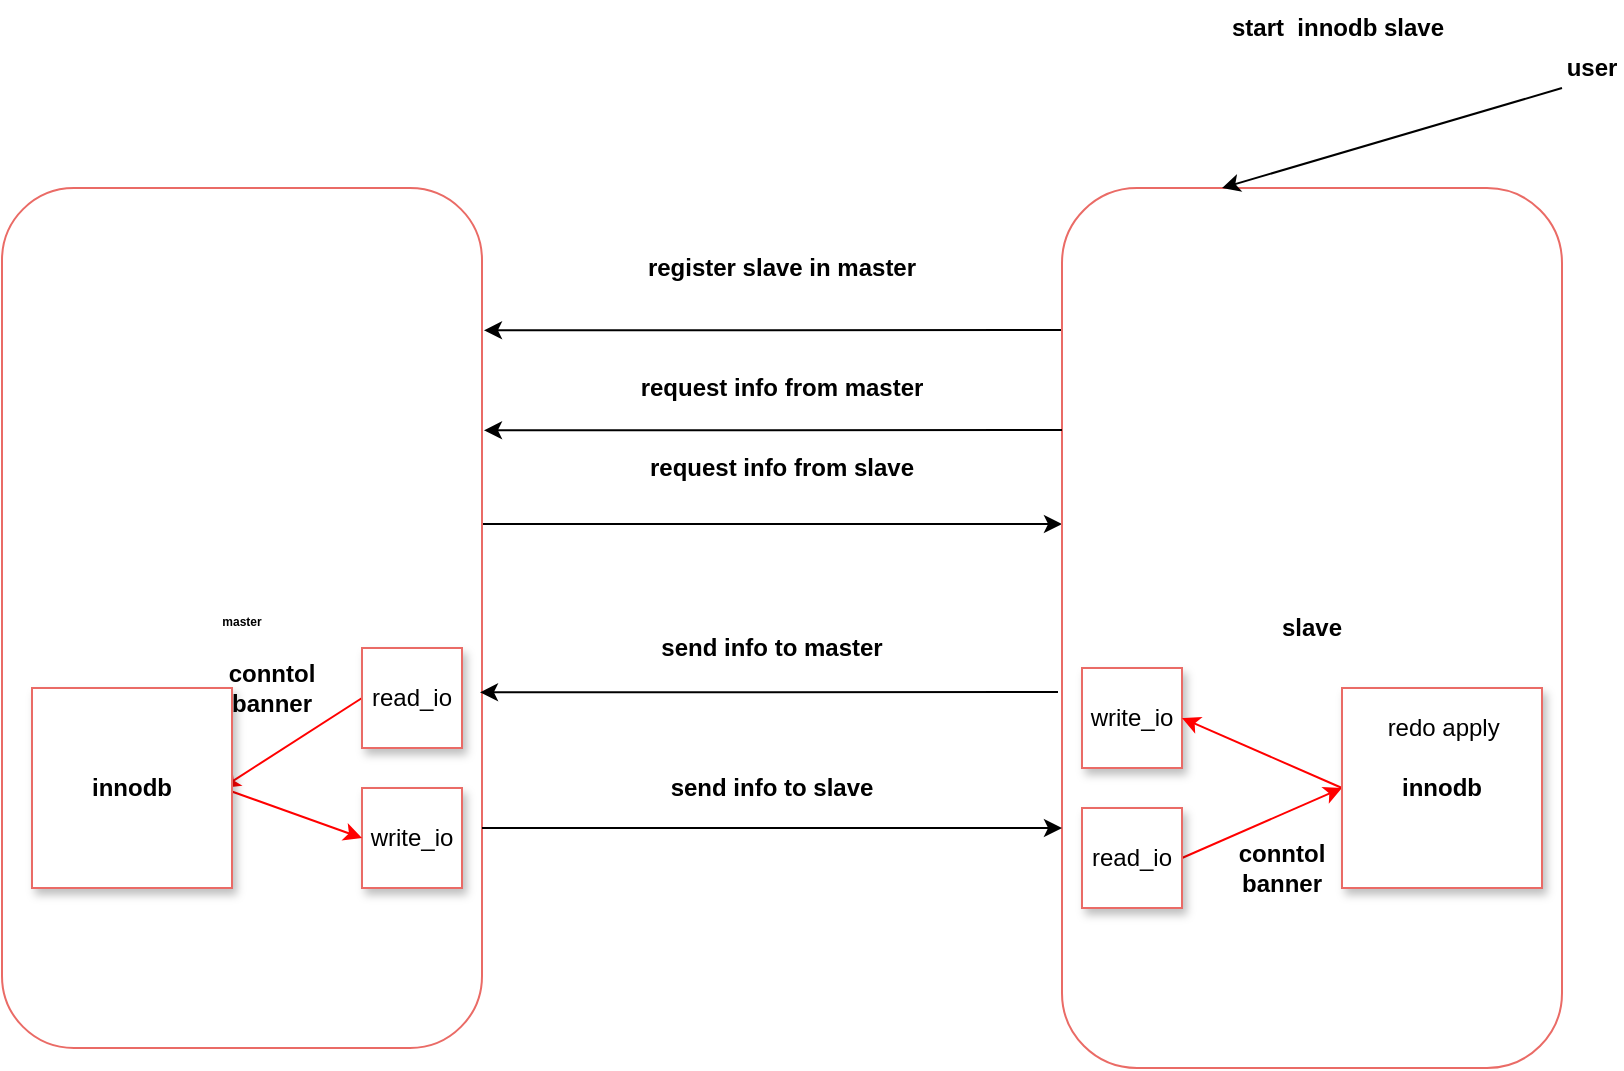<mxfile version="14.2.6" type="github">
  <diagram id="D6VwYkbPqEPIQRJvLvpo" name="Page-1">
    <mxGraphModel dx="2489" dy="804" grid="1" gridSize="10" guides="1" tooltips="1" connect="1" arrows="1" fold="1" page="1" pageScale="1" pageWidth="827" pageHeight="1169" math="0" shadow="0">
      <root>
        <mxCell id="0" />
        <mxCell id="1" parent="0" />
        <mxCell id="2NI7VfmTNH_zAXMl5-c3-15" style="edgeStyle=none;rounded=0;orthogonalLoop=1;jettySize=auto;html=1;exitX=1;exitY=0.5;exitDx=0;exitDy=0;entryX=0;entryY=0.5;entryDx=0;entryDy=0;" edge="1" parent="1">
          <mxGeometry relative="1" as="geometry">
            <mxPoint x="150" y="328" as="sourcePoint" />
            <mxPoint x="440" y="328" as="targetPoint" />
          </mxGeometry>
        </mxCell>
        <mxCell id="2NI7VfmTNH_zAXMl5-c3-3" value="&lt;b&gt;&lt;font style=&quot;font-size: 6px&quot;&gt;master&lt;/font&gt;&lt;/b&gt;" style="rounded=1;whiteSpace=wrap;html=1;strokeColor=#EA6B66;" vertex="1" parent="1">
          <mxGeometry x="-90" y="160" width="240" height="430" as="geometry" />
        </mxCell>
        <mxCell id="2NI7VfmTNH_zAXMl5-c3-10" style="edgeStyle=none;rounded=0;orthogonalLoop=1;jettySize=auto;html=1;exitX=0;exitY=0.5;exitDx=0;exitDy=0;entryX=1.014;entryY=0.332;entryDx=0;entryDy=0;entryPerimeter=0;" edge="1" parent="1">
          <mxGeometry relative="1" as="geometry">
            <mxPoint x="150.98" y="231.16" as="targetPoint" />
            <mxPoint x="440" y="231" as="sourcePoint" />
          </mxGeometry>
        </mxCell>
        <mxCell id="2NI7VfmTNH_zAXMl5-c3-4" value="&lt;b&gt;slave&lt;/b&gt;" style="rounded=1;whiteSpace=wrap;html=1;strokeColor=#EA6B66;" vertex="1" parent="1">
          <mxGeometry x="440" y="160" width="250" height="440" as="geometry" />
        </mxCell>
        <mxCell id="2NI7VfmTNH_zAXMl5-c3-8" style="edgeStyle=none;rounded=0;orthogonalLoop=1;jettySize=auto;html=1;exitX=0;exitY=1;exitDx=0;exitDy=0;" edge="1" parent="1" source="2NI7VfmTNH_zAXMl5-c3-5">
          <mxGeometry relative="1" as="geometry">
            <mxPoint x="520" y="160" as="targetPoint" />
          </mxGeometry>
        </mxCell>
        <mxCell id="2NI7VfmTNH_zAXMl5-c3-5" value="&lt;b&gt;user&lt;/b&gt;" style="text;html=1;strokeColor=none;fillColor=none;align=center;verticalAlign=middle;whiteSpace=wrap;rounded=0;" vertex="1" parent="1">
          <mxGeometry x="690" y="90" width="30" height="20" as="geometry" />
        </mxCell>
        <mxCell id="2NI7VfmTNH_zAXMl5-c3-9" value="&lt;b&gt;start&amp;nbsp; innodb slave&lt;/b&gt;" style="text;html=1;strokeColor=none;fillColor=none;align=center;verticalAlign=middle;whiteSpace=wrap;rounded=0;shadow=1;" vertex="1" parent="1">
          <mxGeometry x="510" y="70" width="136" height="20" as="geometry" />
        </mxCell>
        <mxCell id="2NI7VfmTNH_zAXMl5-c3-11" value="&lt;b&gt;register slave in master&lt;/b&gt;" style="text;html=1;strokeColor=none;fillColor=none;align=center;verticalAlign=middle;whiteSpace=wrap;rounded=0;shadow=1;" vertex="1" parent="1">
          <mxGeometry x="230" y="190" width="140" height="20" as="geometry" />
        </mxCell>
        <mxCell id="2NI7VfmTNH_zAXMl5-c3-12" style="edgeStyle=none;rounded=0;orthogonalLoop=1;jettySize=auto;html=1;exitX=0;exitY=0.5;exitDx=0;exitDy=0;entryX=1.014;entryY=0.332;entryDx=0;entryDy=0;entryPerimeter=0;" edge="1" parent="1">
          <mxGeometry relative="1" as="geometry">
            <mxPoint x="150.98" y="281.16" as="targetPoint" />
            <mxPoint x="440" y="281" as="sourcePoint" />
          </mxGeometry>
        </mxCell>
        <mxCell id="2NI7VfmTNH_zAXMl5-c3-13" value="&lt;b&gt;request info from master&lt;/b&gt;" style="text;html=1;strokeColor=none;fillColor=none;align=center;verticalAlign=middle;whiteSpace=wrap;rounded=0;shadow=1;" vertex="1" parent="1">
          <mxGeometry x="215" y="250" width="170" height="20" as="geometry" />
        </mxCell>
        <mxCell id="2NI7VfmTNH_zAXMl5-c3-16" value="&lt;b&gt;request info from slave&lt;/b&gt;" style="text;html=1;strokeColor=none;fillColor=none;align=center;verticalAlign=middle;whiteSpace=wrap;rounded=0;shadow=1;" vertex="1" parent="1">
          <mxGeometry x="215" y="290" width="170" height="20" as="geometry" />
        </mxCell>
        <mxCell id="2NI7VfmTNH_zAXMl5-c3-30" style="edgeStyle=none;rounded=0;orthogonalLoop=1;jettySize=auto;html=1;exitX=0;exitY=0.5;exitDx=0;exitDy=0;entryX=1;entryY=0.5;entryDx=0;entryDy=0;strokeColor=#FF0000;" edge="1" parent="1" source="2NI7VfmTNH_zAXMl5-c3-17">
          <mxGeometry relative="1" as="geometry">
            <mxPoint x="20" y="460" as="targetPoint" />
          </mxGeometry>
        </mxCell>
        <mxCell id="2NI7VfmTNH_zAXMl5-c3-17" value="read_io" style="whiteSpace=wrap;html=1;aspect=fixed;shadow=1;strokeColor=#EA6B66;" vertex="1" parent="1">
          <mxGeometry x="90" y="390" width="50" height="50" as="geometry" />
        </mxCell>
        <mxCell id="2NI7VfmTNH_zAXMl5-c3-18" value="write_io" style="whiteSpace=wrap;html=1;aspect=fixed;shadow=1;strokeColor=#EA6B66;" vertex="1" parent="1">
          <mxGeometry x="90" y="460" width="50" height="50" as="geometry" />
        </mxCell>
        <mxCell id="2NI7VfmTNH_zAXMl5-c3-34" style="edgeStyle=none;rounded=0;orthogonalLoop=1;jettySize=auto;html=1;exitX=1;exitY=0.5;exitDx=0;exitDy=0;entryX=0;entryY=0.5;entryDx=0;entryDy=0;strokeColor=#FF0000;" edge="1" parent="1" source="2NI7VfmTNH_zAXMl5-c3-19" target="2NI7VfmTNH_zAXMl5-c3-32">
          <mxGeometry relative="1" as="geometry" />
        </mxCell>
        <mxCell id="2NI7VfmTNH_zAXMl5-c3-19" value="read_io" style="whiteSpace=wrap;html=1;aspect=fixed;shadow=1;strokeColor=#EA6B66;" vertex="1" parent="1">
          <mxGeometry x="450" y="470" width="50" height="50" as="geometry" />
        </mxCell>
        <mxCell id="2NI7VfmTNH_zAXMl5-c3-20" value="write_io" style="whiteSpace=wrap;html=1;aspect=fixed;shadow=1;strokeColor=#EA6B66;" vertex="1" parent="1">
          <mxGeometry x="450" y="400" width="50" height="50" as="geometry" />
        </mxCell>
        <mxCell id="2NI7VfmTNH_zAXMl5-c3-21" style="edgeStyle=none;rounded=0;orthogonalLoop=1;jettySize=auto;html=1;exitX=0;exitY=0.5;exitDx=0;exitDy=0;entryX=1.014;entryY=0.332;entryDx=0;entryDy=0;entryPerimeter=0;" edge="1" parent="1">
          <mxGeometry relative="1" as="geometry">
            <mxPoint x="148.98" y="412.16" as="targetPoint" />
            <mxPoint x="438" y="412" as="sourcePoint" />
          </mxGeometry>
        </mxCell>
        <mxCell id="2NI7VfmTNH_zAXMl5-c3-22" style="edgeStyle=none;rounded=0;orthogonalLoop=1;jettySize=auto;html=1;exitX=1;exitY=0.5;exitDx=0;exitDy=0;entryX=0;entryY=0.5;entryDx=0;entryDy=0;" edge="1" parent="1">
          <mxGeometry relative="1" as="geometry">
            <mxPoint x="150" y="480" as="sourcePoint" />
            <mxPoint x="440" y="480" as="targetPoint" />
          </mxGeometry>
        </mxCell>
        <mxCell id="2NI7VfmTNH_zAXMl5-c3-23" value="&lt;b&gt;send info to master&lt;/b&gt;" style="text;html=1;strokeColor=none;fillColor=none;align=center;verticalAlign=middle;whiteSpace=wrap;rounded=0;shadow=1;" vertex="1" parent="1">
          <mxGeometry x="230" y="380" width="130" height="20" as="geometry" />
        </mxCell>
        <mxCell id="2NI7VfmTNH_zAXMl5-c3-24" value="&lt;b&gt;send info to slave&lt;/b&gt;" style="text;html=1;strokeColor=none;fillColor=none;align=center;verticalAlign=middle;whiteSpace=wrap;rounded=0;shadow=1;" vertex="1" parent="1">
          <mxGeometry x="230" y="450" width="130" height="20" as="geometry" />
        </mxCell>
        <mxCell id="2NI7VfmTNH_zAXMl5-c3-31" style="edgeStyle=none;rounded=0;orthogonalLoop=1;jettySize=auto;html=1;exitX=1;exitY=0.5;exitDx=0;exitDy=0;entryX=0;entryY=0.5;entryDx=0;entryDy=0;fillColor=#FF0000;strokeColor=#FF0000;" edge="1" parent="1" target="2NI7VfmTNH_zAXMl5-c3-18">
          <mxGeometry relative="1" as="geometry">
            <mxPoint x="20" y="460" as="sourcePoint" />
          </mxGeometry>
        </mxCell>
        <mxCell id="2NI7VfmTNH_zAXMl5-c3-36" style="edgeStyle=none;rounded=0;orthogonalLoop=1;jettySize=auto;html=1;exitX=0;exitY=0.5;exitDx=0;exitDy=0;entryX=1;entryY=0.5;entryDx=0;entryDy=0;strokeColor=#FF0000;" edge="1" parent="1" source="2NI7VfmTNH_zAXMl5-c3-32" target="2NI7VfmTNH_zAXMl5-c3-20">
          <mxGeometry relative="1" as="geometry" />
        </mxCell>
        <mxCell id="2NI7VfmTNH_zAXMl5-c3-32" value="&lt;b&gt;innodb&lt;/b&gt;" style="whiteSpace=wrap;html=1;aspect=fixed;shadow=1;strokeColor=#EA6B66;" vertex="1" parent="1">
          <mxGeometry x="580" y="410" width="100" height="100" as="geometry" />
        </mxCell>
        <mxCell id="2NI7VfmTNH_zAXMl5-c3-37" value="&lt;b&gt;conntol banner&lt;/b&gt;" style="text;html=1;strokeColor=none;fillColor=none;align=center;verticalAlign=middle;whiteSpace=wrap;rounded=0;shadow=1;" vertex="1" parent="1">
          <mxGeometry x="25" y="400" width="40" height="20" as="geometry" />
        </mxCell>
        <mxCell id="2NI7VfmTNH_zAXMl5-c3-38" value="&lt;b&gt;conntol banner&lt;/b&gt;" style="text;html=1;strokeColor=none;fillColor=none;align=center;verticalAlign=middle;whiteSpace=wrap;rounded=0;shadow=1;" vertex="1" parent="1">
          <mxGeometry x="530" y="490" width="40" height="20" as="geometry" />
        </mxCell>
        <mxCell id="2NI7VfmTNH_zAXMl5-c3-41" value="redo apply&amp;nbsp;" style="text;html=1;strokeColor=none;fillColor=none;align=center;verticalAlign=middle;whiteSpace=wrap;rounded=0;shadow=1;" vertex="1" parent="1">
          <mxGeometry x="595" y="420" width="75" height="20" as="geometry" />
        </mxCell>
        <mxCell id="2NI7VfmTNH_zAXMl5-c3-42" value="&lt;b&gt;innodb&lt;/b&gt;" style="whiteSpace=wrap;html=1;aspect=fixed;shadow=1;strokeColor=#EA6B66;" vertex="1" parent="1">
          <mxGeometry x="-75" y="410" width="100" height="100" as="geometry" />
        </mxCell>
      </root>
    </mxGraphModel>
  </diagram>
</mxfile>
